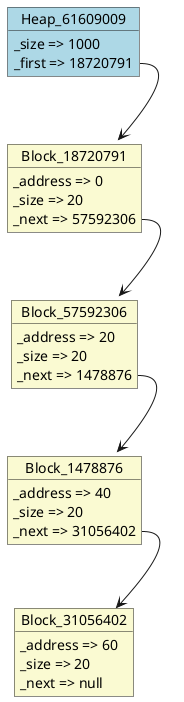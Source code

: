 @startuml object
object Heap_61609009#LightBlue {
  _size => 1000
  _first => 18720791
}
object Block_18720791#LightGoldenRodYellow {
  _address => 0
  _size => 20
  _next => 57592306
}
object Block_57592306#LightGoldenRodYellow {
  _address => 20
  _size => 20
  _next => 1478876
}
object Block_1478876#LightGoldenRodYellow {
  _address => 40
  _size => 20
  _next => 31056402
}
object Block_31056402#LightGoldenRodYellow {
  _address => 60
  _size => 20
  _next => null
}
Block_1478876::_next --> Block_31056402
Block_57592306::_next --> Block_1478876
Block_18720791::_next --> Block_57592306
Heap_61609009::_first --> Block_18720791
@enduml
